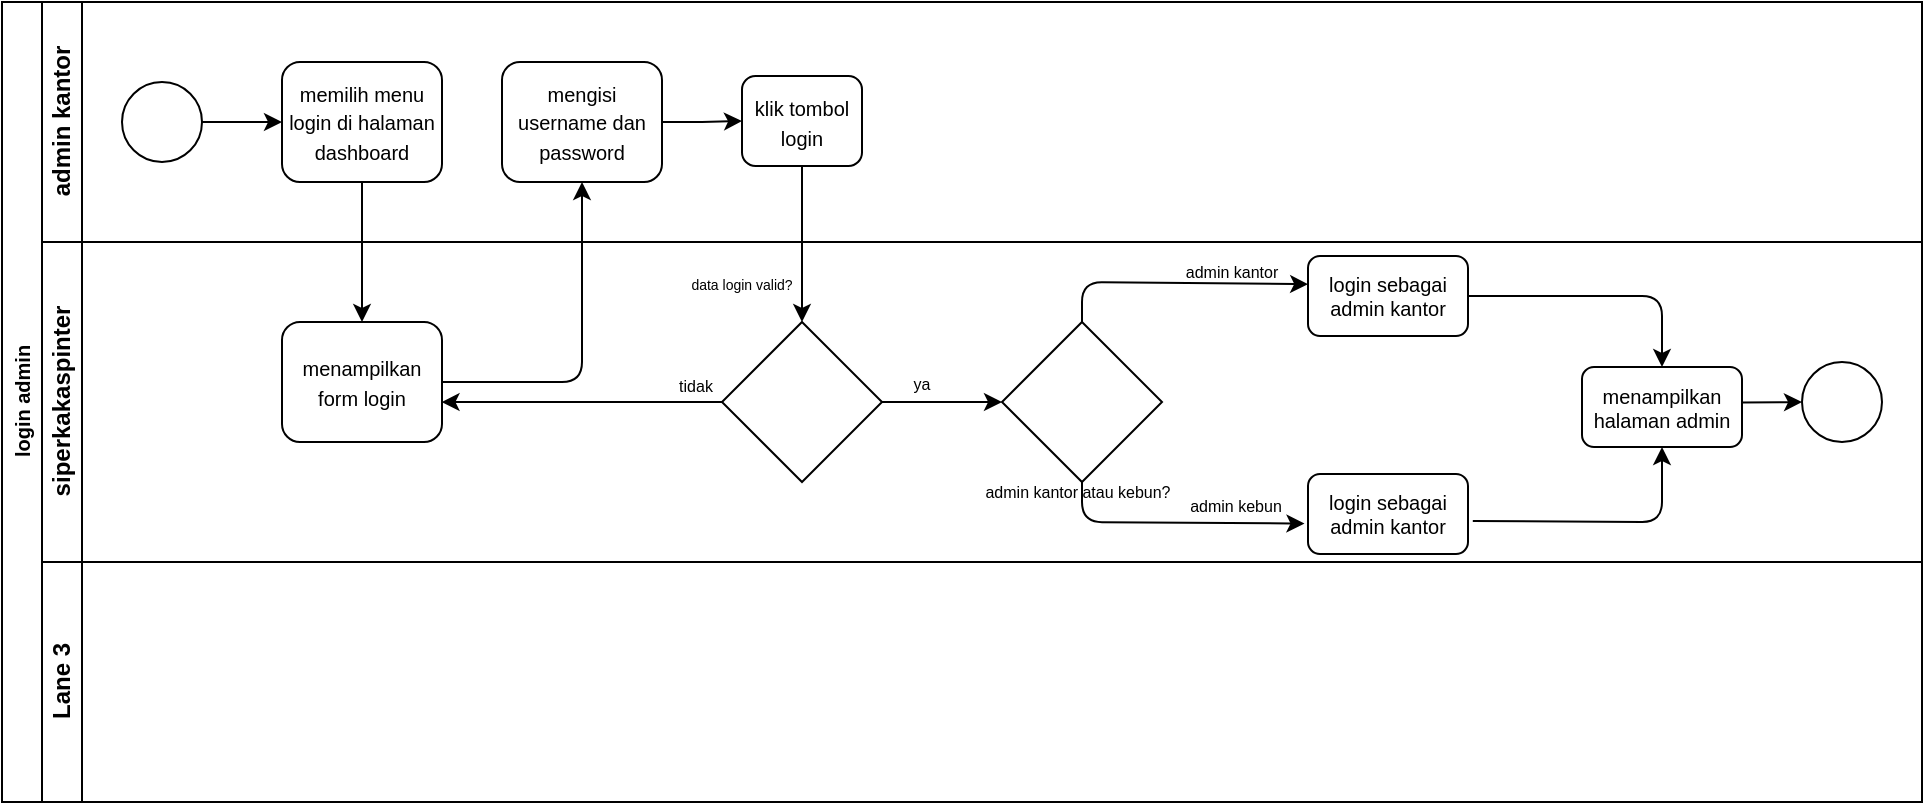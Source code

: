 <mxfile version="24.7.8">
  <diagram id="prtHgNgQTEPvFCAcTncT" name="Page-1">
    <mxGraphModel dx="356" dy="192" grid="1" gridSize="10" guides="1" tooltips="1" connect="1" arrows="1" fold="1" page="1" pageScale="1" pageWidth="827" pageHeight="1169" math="0" shadow="0">
      <root>
        <mxCell id="0" />
        <mxCell id="1" parent="0" />
        <mxCell id="dNxyNK7c78bLwvsdeMH5-19" value="login admin" style="swimlane;html=1;childLayout=stackLayout;resizeParent=1;resizeParentMax=0;horizontal=0;startSize=20;horizontalStack=0;fontSize=10;" parent="1" vertex="1">
          <mxGeometry x="120" y="120" width="960" height="400" as="geometry" />
        </mxCell>
        <mxCell id="dNxyNK7c78bLwvsdeMH5-27" value="" style="edgeStyle=orthogonalEdgeStyle;rounded=0;orthogonalLoop=1;jettySize=auto;html=1;endArrow=classic;endFill=1;" parent="dNxyNK7c78bLwvsdeMH5-19" source="dNxyNK7c78bLwvsdeMH5-24" target="dNxyNK7c78bLwvsdeMH5-26" edge="1">
          <mxGeometry relative="1" as="geometry" />
        </mxCell>
        <mxCell id="dNxyNK7c78bLwvsdeMH5-20" value="admin kantor" style="swimlane;html=1;startSize=20;horizontal=0;" parent="dNxyNK7c78bLwvsdeMH5-19" vertex="1">
          <mxGeometry x="20" width="940" height="120" as="geometry" />
        </mxCell>
        <mxCell id="dNxyNK7c78bLwvsdeMH5-25" value="" style="edgeStyle=orthogonalEdgeStyle;rounded=0;orthogonalLoop=1;jettySize=auto;html=1;" parent="dNxyNK7c78bLwvsdeMH5-20" source="dNxyNK7c78bLwvsdeMH5-23" target="dNxyNK7c78bLwvsdeMH5-24" edge="1">
          <mxGeometry relative="1" as="geometry" />
        </mxCell>
        <mxCell id="dNxyNK7c78bLwvsdeMH5-23" value="" style="ellipse;whiteSpace=wrap;html=1;" parent="dNxyNK7c78bLwvsdeMH5-20" vertex="1">
          <mxGeometry x="40" y="40" width="40" height="40" as="geometry" />
        </mxCell>
        <mxCell id="dNxyNK7c78bLwvsdeMH5-24" value="&lt;font style=&quot;font-size: 10px;&quot;&gt;memilih menu login di halaman dashboard&lt;/font&gt;" style="rounded=1;whiteSpace=wrap;html=1;fontFamily=Helvetica;fontSize=12;fontColor=#000000;align=center;" parent="dNxyNK7c78bLwvsdeMH5-20" vertex="1">
          <mxGeometry x="120" y="30" width="80" height="60" as="geometry" />
        </mxCell>
        <mxCell id="5Fuo24VsPP9PU_H3hO7u-5" value="" style="edgeStyle=orthogonalEdgeStyle;rounded=0;orthogonalLoop=1;jettySize=auto;html=1;" edge="1" parent="dNxyNK7c78bLwvsdeMH5-20" source="5Fuo24VsPP9PU_H3hO7u-1" target="5Fuo24VsPP9PU_H3hO7u-4">
          <mxGeometry relative="1" as="geometry" />
        </mxCell>
        <mxCell id="5Fuo24VsPP9PU_H3hO7u-1" value="&lt;font style=&quot;font-size: 10px;&quot;&gt;mengisi username dan password&lt;/font&gt;" style="rounded=1;whiteSpace=wrap;html=1;fontColor=#000000;" vertex="1" parent="dNxyNK7c78bLwvsdeMH5-20">
          <mxGeometry x="230" y="30" width="80" height="60" as="geometry" />
        </mxCell>
        <mxCell id="5Fuo24VsPP9PU_H3hO7u-4" value="&lt;font style=&quot;font-size: 10px;&quot;&gt;klik tombol login&lt;/font&gt;" style="whiteSpace=wrap;html=1;fontColor=#000000;rounded=1;" vertex="1" parent="dNxyNK7c78bLwvsdeMH5-20">
          <mxGeometry x="350" y="37" width="60" height="45" as="geometry" />
        </mxCell>
        <mxCell id="dNxyNK7c78bLwvsdeMH5-21" value="siperkakaspinter" style="swimlane;html=1;startSize=20;horizontal=0;" parent="dNxyNK7c78bLwvsdeMH5-19" vertex="1">
          <mxGeometry x="20" y="120" width="940" height="160" as="geometry" />
        </mxCell>
        <mxCell id="dNxyNK7c78bLwvsdeMH5-26" value="&lt;font style=&quot;font-size: 10px;&quot;&gt;menampilkan form login&lt;/font&gt;" style="rounded=1;whiteSpace=wrap;html=1;fontFamily=Helvetica;fontSize=12;fontColor=#000000;align=center;" parent="dNxyNK7c78bLwvsdeMH5-21" vertex="1">
          <mxGeometry x="120" y="40" width="80" height="60" as="geometry" />
        </mxCell>
        <mxCell id="5Fuo24VsPP9PU_H3hO7u-14" value="" style="edgeStyle=orthogonalEdgeStyle;rounded=0;orthogonalLoop=1;jettySize=auto;html=1;entryX=0.997;entryY=0.667;entryDx=0;entryDy=0;entryPerimeter=0;" edge="1" parent="dNxyNK7c78bLwvsdeMH5-21" source="5Fuo24VsPP9PU_H3hO7u-8" target="dNxyNK7c78bLwvsdeMH5-26">
          <mxGeometry relative="1" as="geometry">
            <mxPoint x="280" y="80" as="targetPoint" />
          </mxGeometry>
        </mxCell>
        <mxCell id="5Fuo24VsPP9PU_H3hO7u-21" value="" style="edgeStyle=orthogonalEdgeStyle;rounded=0;orthogonalLoop=1;jettySize=auto;html=1;" edge="1" parent="dNxyNK7c78bLwvsdeMH5-21" source="5Fuo24VsPP9PU_H3hO7u-8" target="5Fuo24VsPP9PU_H3hO7u-20">
          <mxGeometry relative="1" as="geometry" />
        </mxCell>
        <mxCell id="5Fuo24VsPP9PU_H3hO7u-8" value="" style="rhombus;whiteSpace=wrap;html=1;fontColor=#000000;rounded=0;" vertex="1" parent="dNxyNK7c78bLwvsdeMH5-21">
          <mxGeometry x="340" y="40" width="80" height="80" as="geometry" />
        </mxCell>
        <mxCell id="5Fuo24VsPP9PU_H3hO7u-10" value="&lt;font style=&quot;font-size: 7px;&quot;&gt;data login valid?&lt;/font&gt;" style="text;html=1;align=center;verticalAlign=middle;whiteSpace=wrap;rounded=0;" vertex="1" parent="dNxyNK7c78bLwvsdeMH5-21">
          <mxGeometry x="320" y="10" width="60" height="20" as="geometry" />
        </mxCell>
        <mxCell id="5Fuo24VsPP9PU_H3hO7u-16" value="&lt;font style=&quot;font-size: 8px;&quot;&gt;tidak&lt;/font&gt;" style="text;html=1;align=center;verticalAlign=middle;whiteSpace=wrap;rounded=0;" vertex="1" parent="dNxyNK7c78bLwvsdeMH5-21">
          <mxGeometry x="307" y="63" width="40" height="15" as="geometry" />
        </mxCell>
        <mxCell id="5Fuo24VsPP9PU_H3hO7u-17" value="&lt;font style=&quot;font-size: 8px;&quot;&gt;ya&lt;/font&gt;" style="text;html=1;align=center;verticalAlign=middle;whiteSpace=wrap;rounded=0;" vertex="1" parent="dNxyNK7c78bLwvsdeMH5-21">
          <mxGeometry x="420" y="62.5" width="40" height="15" as="geometry" />
        </mxCell>
        <mxCell id="5Fuo24VsPP9PU_H3hO7u-18" value="menampilkan halaman admin" style="whiteSpace=wrap;html=1;fontColor=#000000;rounded=1;fontSize=10;" vertex="1" parent="dNxyNK7c78bLwvsdeMH5-21">
          <mxGeometry x="770" y="62.5" width="80" height="40" as="geometry" />
        </mxCell>
        <mxCell id="5Fuo24VsPP9PU_H3hO7u-20" value="" style="rhombus;whiteSpace=wrap;html=1;fontColor=#000000;rounded=0;" vertex="1" parent="dNxyNK7c78bLwvsdeMH5-21">
          <mxGeometry x="480" y="40" width="80" height="80" as="geometry" />
        </mxCell>
        <mxCell id="5Fuo24VsPP9PU_H3hO7u-23" value="" style="endArrow=classic;html=1;rounded=1;exitX=0.5;exitY=1;exitDx=0;exitDy=0;entryX=-0.022;entryY=0.62;entryDx=0;entryDy=0;entryPerimeter=0;curved=0;" edge="1" parent="dNxyNK7c78bLwvsdeMH5-21" source="5Fuo24VsPP9PU_H3hO7u-20" target="5Fuo24VsPP9PU_H3hO7u-29">
          <mxGeometry width="50" height="50" relative="1" as="geometry">
            <mxPoint x="520" y="150" as="sourcePoint" />
            <mxPoint x="630" y="140" as="targetPoint" />
            <Array as="points">
              <mxPoint x="520" y="140" />
            </Array>
          </mxGeometry>
        </mxCell>
        <mxCell id="5Fuo24VsPP9PU_H3hO7u-24" value="&lt;font style=&quot;font-size: 8px;&quot;&gt;admin kantor atau kebun?&lt;/font&gt;" style="text;html=1;align=center;verticalAlign=middle;whiteSpace=wrap;rounded=0;fontSize=8;" vertex="1" parent="dNxyNK7c78bLwvsdeMH5-21">
          <mxGeometry x="463" y="110" width="110" height="30" as="geometry" />
        </mxCell>
        <mxCell id="dNxyNK7c78bLwvsdeMH5-32" value="" style="ellipse;whiteSpace=wrap;html=1;" parent="dNxyNK7c78bLwvsdeMH5-21" vertex="1">
          <mxGeometry x="880" y="60" width="40" height="40" as="geometry" />
        </mxCell>
        <mxCell id="5Fuo24VsPP9PU_H3hO7u-26" value="" style="endArrow=classic;html=1;rounded=0;entryX=0;entryY=0.5;entryDx=0;entryDy=0;exitX=0.999;exitY=0.445;exitDx=0;exitDy=0;exitPerimeter=0;" edge="1" parent="dNxyNK7c78bLwvsdeMH5-21" source="5Fuo24VsPP9PU_H3hO7u-18" target="dNxyNK7c78bLwvsdeMH5-32">
          <mxGeometry width="50" height="50" relative="1" as="geometry">
            <mxPoint x="580" y="60" as="sourcePoint" />
            <mxPoint x="630" y="10" as="targetPoint" />
          </mxGeometry>
        </mxCell>
        <mxCell id="5Fuo24VsPP9PU_H3hO7u-27" value="&lt;font style=&quot;font-size: 8px;&quot;&gt;admin kantor&lt;/font&gt;" style="text;html=1;align=center;verticalAlign=middle;whiteSpace=wrap;rounded=0;fontSize=8;" vertex="1" parent="dNxyNK7c78bLwvsdeMH5-21">
          <mxGeometry x="565" y="7" width="60" height="15" as="geometry" />
        </mxCell>
        <mxCell id="5Fuo24VsPP9PU_H3hO7u-28" value="login sebagai admin kantor" style="whiteSpace=wrap;html=1;fontColor=#000000;rounded=1;fontSize=10;" vertex="1" parent="dNxyNK7c78bLwvsdeMH5-21">
          <mxGeometry x="633" y="7" width="80" height="40" as="geometry" />
        </mxCell>
        <mxCell id="5Fuo24VsPP9PU_H3hO7u-29" value="login sebagai admin kantor" style="whiteSpace=wrap;html=1;fontColor=#000000;rounded=1;fontSize=10;" vertex="1" parent="dNxyNK7c78bLwvsdeMH5-21">
          <mxGeometry x="633" y="116" width="80" height="40" as="geometry" />
        </mxCell>
        <mxCell id="5Fuo24VsPP9PU_H3hO7u-30" value="" style="endArrow=classic;html=1;rounded=1;exitX=0.5;exitY=0;exitDx=0;exitDy=0;curved=0;entryX=0.001;entryY=0.352;entryDx=0;entryDy=0;entryPerimeter=0;" edge="1" parent="dNxyNK7c78bLwvsdeMH5-21" source="5Fuo24VsPP9PU_H3hO7u-20" target="5Fuo24VsPP9PU_H3hO7u-28">
          <mxGeometry width="50" height="50" relative="1" as="geometry">
            <mxPoint x="522" y="-5" as="sourcePoint" />
            <mxPoint x="630" y="23" as="targetPoint" />
            <Array as="points">
              <mxPoint x="520" y="20" />
            </Array>
          </mxGeometry>
        </mxCell>
        <mxCell id="5Fuo24VsPP9PU_H3hO7u-31" value="&lt;font style=&quot;font-size: 8px;&quot;&gt;admin kebun&lt;/font&gt;" style="text;html=1;align=center;verticalAlign=middle;whiteSpace=wrap;rounded=0;fontSize=8;" vertex="1" parent="dNxyNK7c78bLwvsdeMH5-21">
          <mxGeometry x="567" y="124.5" width="60" height="15" as="geometry" />
        </mxCell>
        <mxCell id="5Fuo24VsPP9PU_H3hO7u-32" value="" style="endArrow=classic;html=1;rounded=1;entryX=0.5;entryY=0;entryDx=0;entryDy=0;exitX=1;exitY=0.5;exitDx=0;exitDy=0;curved=0;" edge="1" parent="dNxyNK7c78bLwvsdeMH5-21" source="5Fuo24VsPP9PU_H3hO7u-28" target="5Fuo24VsPP9PU_H3hO7u-18">
          <mxGeometry width="50" height="50" relative="1" as="geometry">
            <mxPoint x="600" y="170" as="sourcePoint" />
            <mxPoint x="650" y="120" as="targetPoint" />
            <Array as="points">
              <mxPoint x="810" y="27" />
            </Array>
          </mxGeometry>
        </mxCell>
        <mxCell id="5Fuo24VsPP9PU_H3hO7u-33" value="" style="endArrow=classic;html=1;rounded=1;entryX=0.5;entryY=1;entryDx=0;entryDy=0;exitX=1.03;exitY=0.586;exitDx=0;exitDy=0;exitPerimeter=0;curved=0;" edge="1" parent="dNxyNK7c78bLwvsdeMH5-21" source="5Fuo24VsPP9PU_H3hO7u-29" target="5Fuo24VsPP9PU_H3hO7u-18">
          <mxGeometry width="50" height="50" relative="1" as="geometry">
            <mxPoint x="600" y="170" as="sourcePoint" />
            <mxPoint x="650" y="120" as="targetPoint" />
            <Array as="points">
              <mxPoint x="810" y="140" />
            </Array>
          </mxGeometry>
        </mxCell>
        <mxCell id="dNxyNK7c78bLwvsdeMH5-22" value="Lane 3" style="swimlane;html=1;startSize=20;horizontal=0;" parent="dNxyNK7c78bLwvsdeMH5-19" vertex="1">
          <mxGeometry x="20" y="280" width="940" height="120" as="geometry" />
        </mxCell>
        <mxCell id="5Fuo24VsPP9PU_H3hO7u-2" value="" style="edgeStyle=orthogonalEdgeStyle;rounded=1;orthogonalLoop=1;jettySize=auto;html=1;curved=0;" edge="1" parent="dNxyNK7c78bLwvsdeMH5-19" source="dNxyNK7c78bLwvsdeMH5-26" target="5Fuo24VsPP9PU_H3hO7u-1">
          <mxGeometry relative="1" as="geometry" />
        </mxCell>
        <mxCell id="5Fuo24VsPP9PU_H3hO7u-7" value="" style="edgeStyle=orthogonalEdgeStyle;rounded=0;orthogonalLoop=1;jettySize=auto;html=1;" edge="1" parent="dNxyNK7c78bLwvsdeMH5-19" source="5Fuo24VsPP9PU_H3hO7u-4" target="5Fuo24VsPP9PU_H3hO7u-8">
          <mxGeometry relative="1" as="geometry">
            <mxPoint x="400" y="160" as="targetPoint" />
          </mxGeometry>
        </mxCell>
      </root>
    </mxGraphModel>
  </diagram>
</mxfile>
